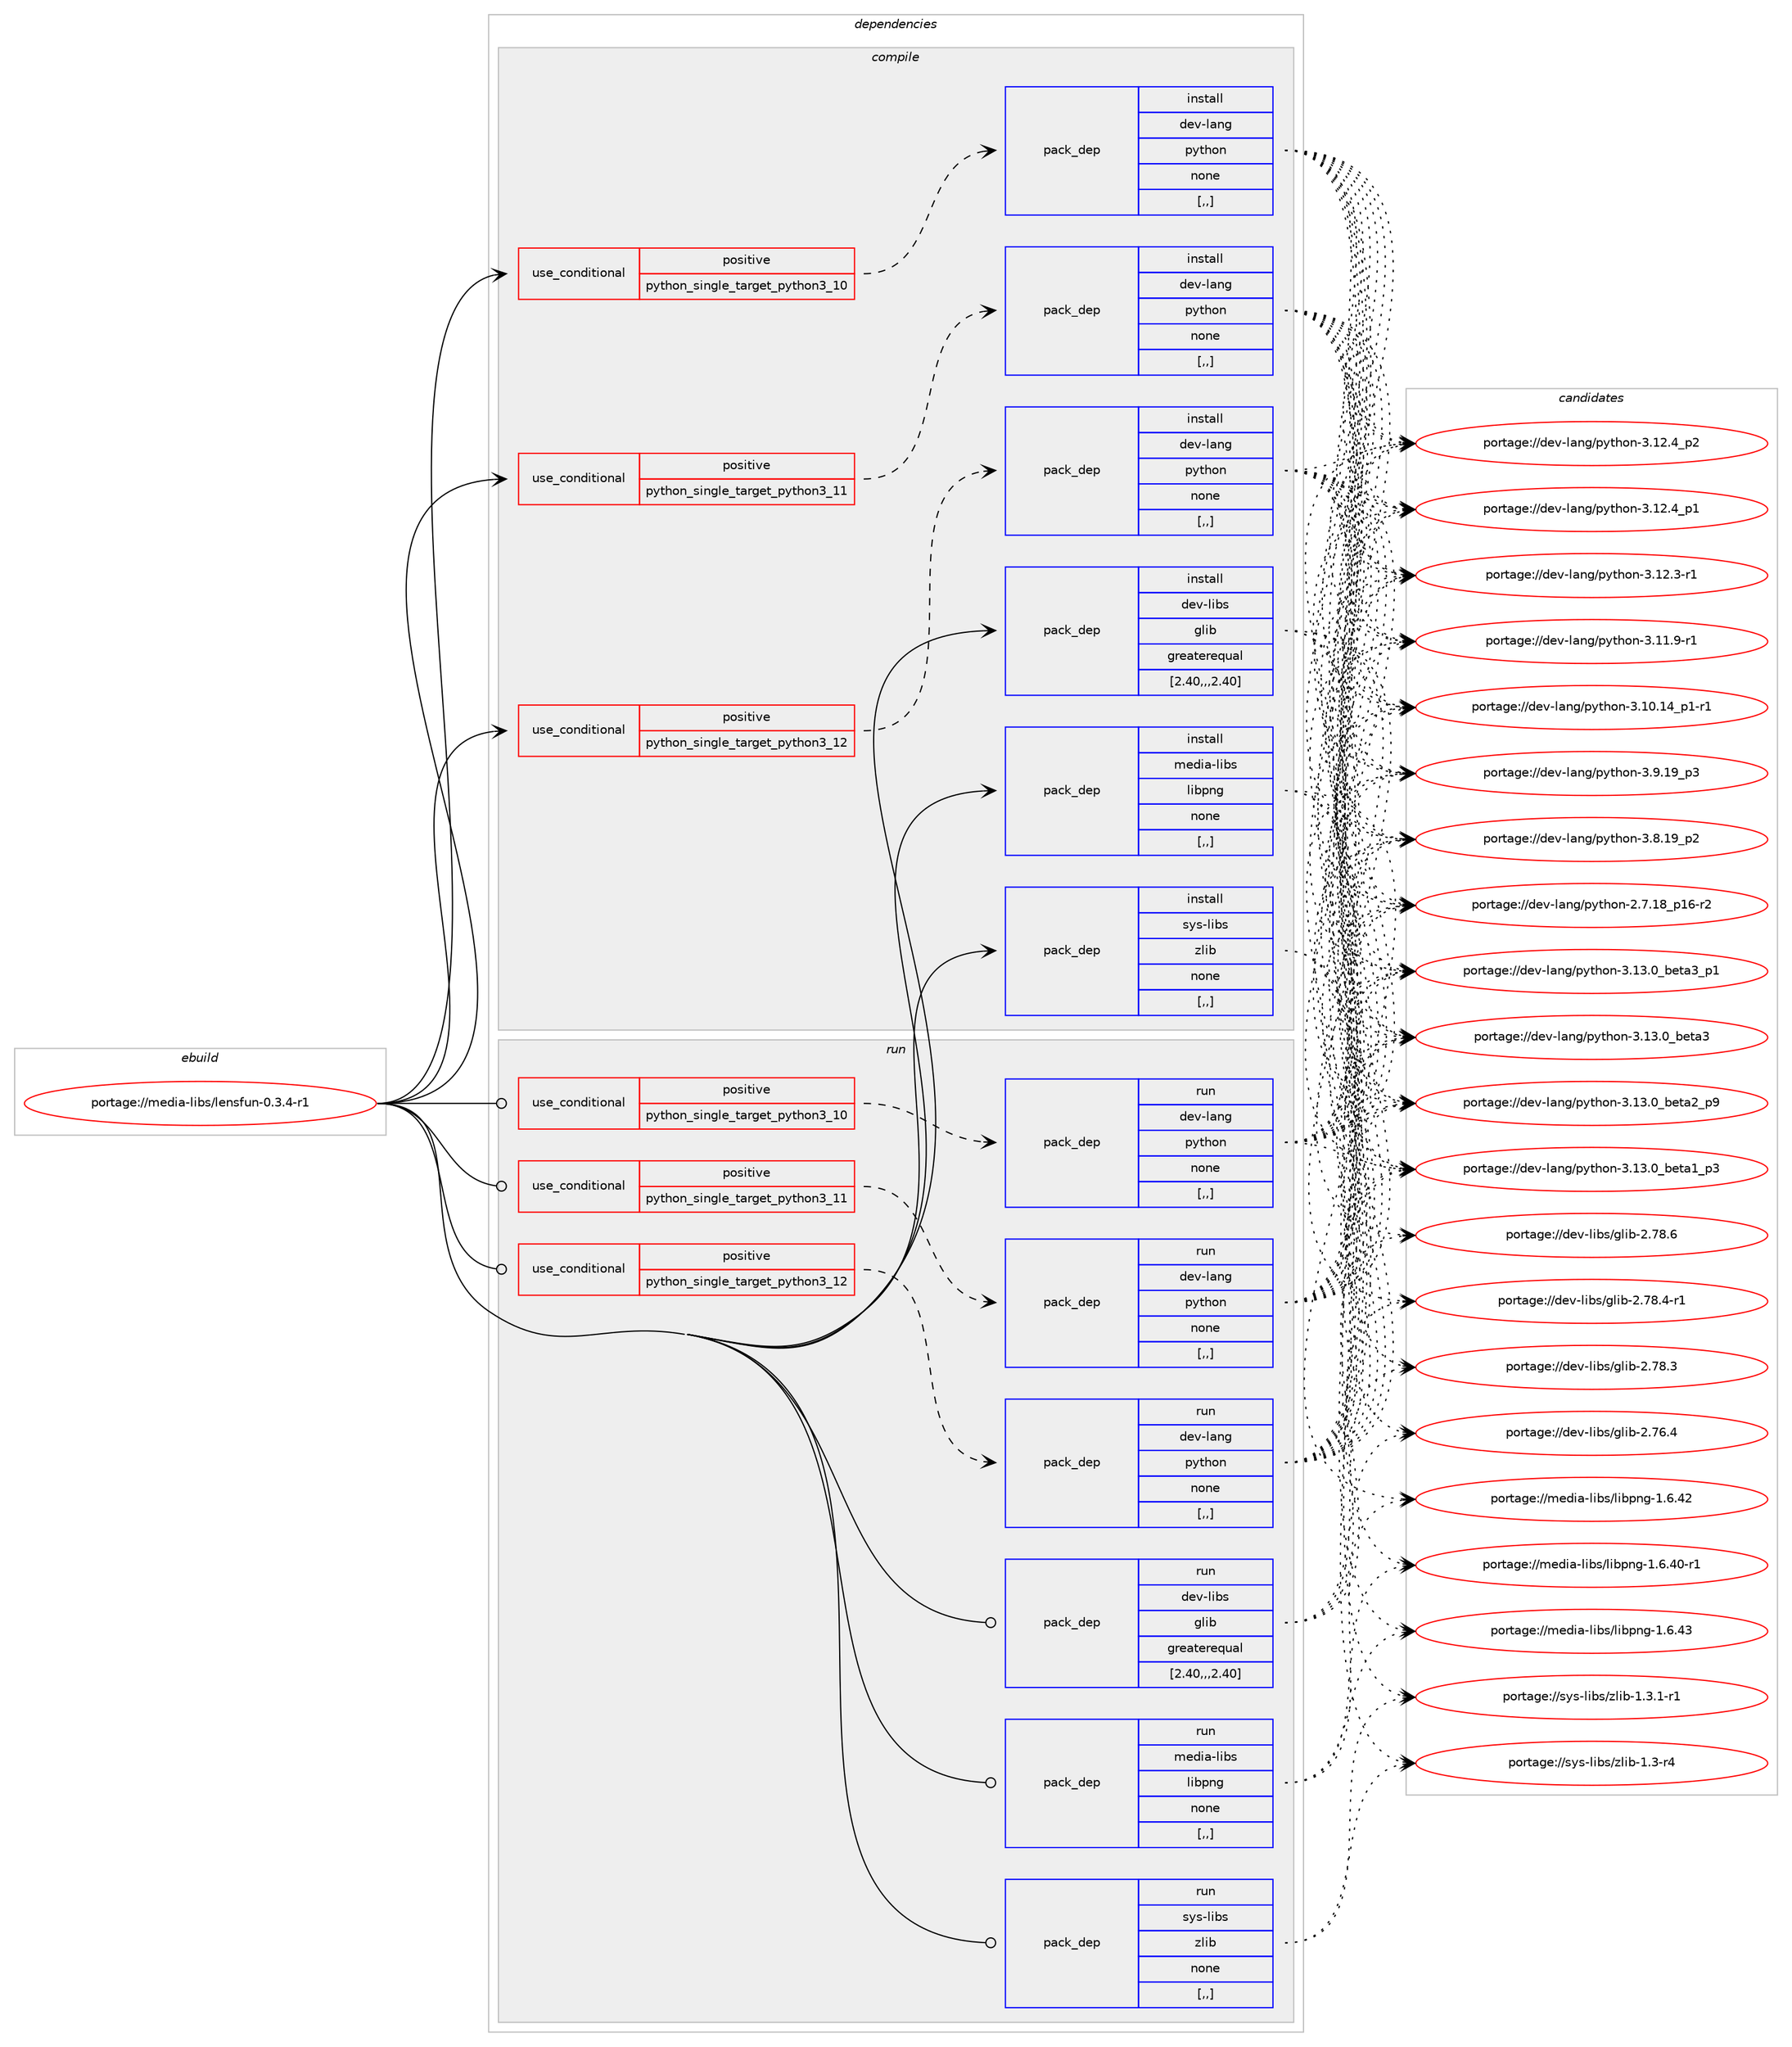 digraph prolog {

# *************
# Graph options
# *************

newrank=true;
concentrate=true;
compound=true;
graph [rankdir=LR,fontname=Helvetica,fontsize=10,ranksep=1.5];#, ranksep=2.5, nodesep=0.2];
edge  [arrowhead=vee];
node  [fontname=Helvetica,fontsize=10];

# **********
# The ebuild
# **********

subgraph cluster_leftcol {
color=gray;
rank=same;
label=<<i>ebuild</i>>;
id [label="portage://media-libs/lensfun-0.3.4-r1", color=red, width=4, href="../media-libs/lensfun-0.3.4-r1.svg"];
}

# ****************
# The dependencies
# ****************

subgraph cluster_midcol {
color=gray;
label=<<i>dependencies</i>>;
subgraph cluster_compile {
fillcolor="#eeeeee";
style=filled;
label=<<i>compile</i>>;
subgraph cond74885 {
dependency296774 [label=<<TABLE BORDER="0" CELLBORDER="1" CELLSPACING="0" CELLPADDING="4"><TR><TD ROWSPAN="3" CELLPADDING="10">use_conditional</TD></TR><TR><TD>positive</TD></TR><TR><TD>python_single_target_python3_10</TD></TR></TABLE>>, shape=none, color=red];
subgraph pack219518 {
dependency296775 [label=<<TABLE BORDER="0" CELLBORDER="1" CELLSPACING="0" CELLPADDING="4" WIDTH="220"><TR><TD ROWSPAN="6" CELLPADDING="30">pack_dep</TD></TR><TR><TD WIDTH="110">install</TD></TR><TR><TD>dev-lang</TD></TR><TR><TD>python</TD></TR><TR><TD>none</TD></TR><TR><TD>[,,]</TD></TR></TABLE>>, shape=none, color=blue];
}
dependency296774:e -> dependency296775:w [weight=20,style="dashed",arrowhead="vee"];
}
id:e -> dependency296774:w [weight=20,style="solid",arrowhead="vee"];
subgraph cond74886 {
dependency296776 [label=<<TABLE BORDER="0" CELLBORDER="1" CELLSPACING="0" CELLPADDING="4"><TR><TD ROWSPAN="3" CELLPADDING="10">use_conditional</TD></TR><TR><TD>positive</TD></TR><TR><TD>python_single_target_python3_11</TD></TR></TABLE>>, shape=none, color=red];
subgraph pack219519 {
dependency296777 [label=<<TABLE BORDER="0" CELLBORDER="1" CELLSPACING="0" CELLPADDING="4" WIDTH="220"><TR><TD ROWSPAN="6" CELLPADDING="30">pack_dep</TD></TR><TR><TD WIDTH="110">install</TD></TR><TR><TD>dev-lang</TD></TR><TR><TD>python</TD></TR><TR><TD>none</TD></TR><TR><TD>[,,]</TD></TR></TABLE>>, shape=none, color=blue];
}
dependency296776:e -> dependency296777:w [weight=20,style="dashed",arrowhead="vee"];
}
id:e -> dependency296776:w [weight=20,style="solid",arrowhead="vee"];
subgraph cond74887 {
dependency296778 [label=<<TABLE BORDER="0" CELLBORDER="1" CELLSPACING="0" CELLPADDING="4"><TR><TD ROWSPAN="3" CELLPADDING="10">use_conditional</TD></TR><TR><TD>positive</TD></TR><TR><TD>python_single_target_python3_12</TD></TR></TABLE>>, shape=none, color=red];
subgraph pack219520 {
dependency296779 [label=<<TABLE BORDER="0" CELLBORDER="1" CELLSPACING="0" CELLPADDING="4" WIDTH="220"><TR><TD ROWSPAN="6" CELLPADDING="30">pack_dep</TD></TR><TR><TD WIDTH="110">install</TD></TR><TR><TD>dev-lang</TD></TR><TR><TD>python</TD></TR><TR><TD>none</TD></TR><TR><TD>[,,]</TD></TR></TABLE>>, shape=none, color=blue];
}
dependency296778:e -> dependency296779:w [weight=20,style="dashed",arrowhead="vee"];
}
id:e -> dependency296778:w [weight=20,style="solid",arrowhead="vee"];
subgraph pack219521 {
dependency296780 [label=<<TABLE BORDER="0" CELLBORDER="1" CELLSPACING="0" CELLPADDING="4" WIDTH="220"><TR><TD ROWSPAN="6" CELLPADDING="30">pack_dep</TD></TR><TR><TD WIDTH="110">install</TD></TR><TR><TD>dev-libs</TD></TR><TR><TD>glib</TD></TR><TR><TD>greaterequal</TD></TR><TR><TD>[2.40,,,2.40]</TD></TR></TABLE>>, shape=none, color=blue];
}
id:e -> dependency296780:w [weight=20,style="solid",arrowhead="vee"];
subgraph pack219522 {
dependency296781 [label=<<TABLE BORDER="0" CELLBORDER="1" CELLSPACING="0" CELLPADDING="4" WIDTH="220"><TR><TD ROWSPAN="6" CELLPADDING="30">pack_dep</TD></TR><TR><TD WIDTH="110">install</TD></TR><TR><TD>media-libs</TD></TR><TR><TD>libpng</TD></TR><TR><TD>none</TD></TR><TR><TD>[,,]</TD></TR></TABLE>>, shape=none, color=blue];
}
id:e -> dependency296781:w [weight=20,style="solid",arrowhead="vee"];
subgraph pack219523 {
dependency296782 [label=<<TABLE BORDER="0" CELLBORDER="1" CELLSPACING="0" CELLPADDING="4" WIDTH="220"><TR><TD ROWSPAN="6" CELLPADDING="30">pack_dep</TD></TR><TR><TD WIDTH="110">install</TD></TR><TR><TD>sys-libs</TD></TR><TR><TD>zlib</TD></TR><TR><TD>none</TD></TR><TR><TD>[,,]</TD></TR></TABLE>>, shape=none, color=blue];
}
id:e -> dependency296782:w [weight=20,style="solid",arrowhead="vee"];
}
subgraph cluster_compileandrun {
fillcolor="#eeeeee";
style=filled;
label=<<i>compile and run</i>>;
}
subgraph cluster_run {
fillcolor="#eeeeee";
style=filled;
label=<<i>run</i>>;
subgraph cond74888 {
dependency296783 [label=<<TABLE BORDER="0" CELLBORDER="1" CELLSPACING="0" CELLPADDING="4"><TR><TD ROWSPAN="3" CELLPADDING="10">use_conditional</TD></TR><TR><TD>positive</TD></TR><TR><TD>python_single_target_python3_10</TD></TR></TABLE>>, shape=none, color=red];
subgraph pack219524 {
dependency296784 [label=<<TABLE BORDER="0" CELLBORDER="1" CELLSPACING="0" CELLPADDING="4" WIDTH="220"><TR><TD ROWSPAN="6" CELLPADDING="30">pack_dep</TD></TR><TR><TD WIDTH="110">run</TD></TR><TR><TD>dev-lang</TD></TR><TR><TD>python</TD></TR><TR><TD>none</TD></TR><TR><TD>[,,]</TD></TR></TABLE>>, shape=none, color=blue];
}
dependency296783:e -> dependency296784:w [weight=20,style="dashed",arrowhead="vee"];
}
id:e -> dependency296783:w [weight=20,style="solid",arrowhead="odot"];
subgraph cond74889 {
dependency296785 [label=<<TABLE BORDER="0" CELLBORDER="1" CELLSPACING="0" CELLPADDING="4"><TR><TD ROWSPAN="3" CELLPADDING="10">use_conditional</TD></TR><TR><TD>positive</TD></TR><TR><TD>python_single_target_python3_11</TD></TR></TABLE>>, shape=none, color=red];
subgraph pack219525 {
dependency296786 [label=<<TABLE BORDER="0" CELLBORDER="1" CELLSPACING="0" CELLPADDING="4" WIDTH="220"><TR><TD ROWSPAN="6" CELLPADDING="30">pack_dep</TD></TR><TR><TD WIDTH="110">run</TD></TR><TR><TD>dev-lang</TD></TR><TR><TD>python</TD></TR><TR><TD>none</TD></TR><TR><TD>[,,]</TD></TR></TABLE>>, shape=none, color=blue];
}
dependency296785:e -> dependency296786:w [weight=20,style="dashed",arrowhead="vee"];
}
id:e -> dependency296785:w [weight=20,style="solid",arrowhead="odot"];
subgraph cond74890 {
dependency296787 [label=<<TABLE BORDER="0" CELLBORDER="1" CELLSPACING="0" CELLPADDING="4"><TR><TD ROWSPAN="3" CELLPADDING="10">use_conditional</TD></TR><TR><TD>positive</TD></TR><TR><TD>python_single_target_python3_12</TD></TR></TABLE>>, shape=none, color=red];
subgraph pack219526 {
dependency296788 [label=<<TABLE BORDER="0" CELLBORDER="1" CELLSPACING="0" CELLPADDING="4" WIDTH="220"><TR><TD ROWSPAN="6" CELLPADDING="30">pack_dep</TD></TR><TR><TD WIDTH="110">run</TD></TR><TR><TD>dev-lang</TD></TR><TR><TD>python</TD></TR><TR><TD>none</TD></TR><TR><TD>[,,]</TD></TR></TABLE>>, shape=none, color=blue];
}
dependency296787:e -> dependency296788:w [weight=20,style="dashed",arrowhead="vee"];
}
id:e -> dependency296787:w [weight=20,style="solid",arrowhead="odot"];
subgraph pack219527 {
dependency296789 [label=<<TABLE BORDER="0" CELLBORDER="1" CELLSPACING="0" CELLPADDING="4" WIDTH="220"><TR><TD ROWSPAN="6" CELLPADDING="30">pack_dep</TD></TR><TR><TD WIDTH="110">run</TD></TR><TR><TD>dev-libs</TD></TR><TR><TD>glib</TD></TR><TR><TD>greaterequal</TD></TR><TR><TD>[2.40,,,2.40]</TD></TR></TABLE>>, shape=none, color=blue];
}
id:e -> dependency296789:w [weight=20,style="solid",arrowhead="odot"];
subgraph pack219528 {
dependency296790 [label=<<TABLE BORDER="0" CELLBORDER="1" CELLSPACING="0" CELLPADDING="4" WIDTH="220"><TR><TD ROWSPAN="6" CELLPADDING="30">pack_dep</TD></TR><TR><TD WIDTH="110">run</TD></TR><TR><TD>media-libs</TD></TR><TR><TD>libpng</TD></TR><TR><TD>none</TD></TR><TR><TD>[,,]</TD></TR></TABLE>>, shape=none, color=blue];
}
id:e -> dependency296790:w [weight=20,style="solid",arrowhead="odot"];
subgraph pack219529 {
dependency296791 [label=<<TABLE BORDER="0" CELLBORDER="1" CELLSPACING="0" CELLPADDING="4" WIDTH="220"><TR><TD ROWSPAN="6" CELLPADDING="30">pack_dep</TD></TR><TR><TD WIDTH="110">run</TD></TR><TR><TD>sys-libs</TD></TR><TR><TD>zlib</TD></TR><TR><TD>none</TD></TR><TR><TD>[,,]</TD></TR></TABLE>>, shape=none, color=blue];
}
id:e -> dependency296791:w [weight=20,style="solid",arrowhead="odot"];
}
}

# **************
# The candidates
# **************

subgraph cluster_choices {
rank=same;
color=gray;
label=<<i>candidates</i>>;

subgraph choice219518 {
color=black;
nodesep=1;
choice10010111845108971101034711212111610411111045514649514648959810111697519511249 [label="portage://dev-lang/python-3.13.0_beta3_p1", color=red, width=4,href="../dev-lang/python-3.13.0_beta3_p1.svg"];
choice1001011184510897110103471121211161041111104551464951464895981011169751 [label="portage://dev-lang/python-3.13.0_beta3", color=red, width=4,href="../dev-lang/python-3.13.0_beta3.svg"];
choice10010111845108971101034711212111610411111045514649514648959810111697509511257 [label="portage://dev-lang/python-3.13.0_beta2_p9", color=red, width=4,href="../dev-lang/python-3.13.0_beta2_p9.svg"];
choice10010111845108971101034711212111610411111045514649514648959810111697499511251 [label="portage://dev-lang/python-3.13.0_beta1_p3", color=red, width=4,href="../dev-lang/python-3.13.0_beta1_p3.svg"];
choice100101118451089711010347112121116104111110455146495046529511250 [label="portage://dev-lang/python-3.12.4_p2", color=red, width=4,href="../dev-lang/python-3.12.4_p2.svg"];
choice100101118451089711010347112121116104111110455146495046529511249 [label="portage://dev-lang/python-3.12.4_p1", color=red, width=4,href="../dev-lang/python-3.12.4_p1.svg"];
choice100101118451089711010347112121116104111110455146495046514511449 [label="portage://dev-lang/python-3.12.3-r1", color=red, width=4,href="../dev-lang/python-3.12.3-r1.svg"];
choice100101118451089711010347112121116104111110455146494946574511449 [label="portage://dev-lang/python-3.11.9-r1", color=red, width=4,href="../dev-lang/python-3.11.9-r1.svg"];
choice100101118451089711010347112121116104111110455146494846495295112494511449 [label="portage://dev-lang/python-3.10.14_p1-r1", color=red, width=4,href="../dev-lang/python-3.10.14_p1-r1.svg"];
choice100101118451089711010347112121116104111110455146574649579511251 [label="portage://dev-lang/python-3.9.19_p3", color=red, width=4,href="../dev-lang/python-3.9.19_p3.svg"];
choice100101118451089711010347112121116104111110455146564649579511250 [label="portage://dev-lang/python-3.8.19_p2", color=red, width=4,href="../dev-lang/python-3.8.19_p2.svg"];
choice100101118451089711010347112121116104111110455046554649569511249544511450 [label="portage://dev-lang/python-2.7.18_p16-r2", color=red, width=4,href="../dev-lang/python-2.7.18_p16-r2.svg"];
dependency296775:e -> choice10010111845108971101034711212111610411111045514649514648959810111697519511249:w [style=dotted,weight="100"];
dependency296775:e -> choice1001011184510897110103471121211161041111104551464951464895981011169751:w [style=dotted,weight="100"];
dependency296775:e -> choice10010111845108971101034711212111610411111045514649514648959810111697509511257:w [style=dotted,weight="100"];
dependency296775:e -> choice10010111845108971101034711212111610411111045514649514648959810111697499511251:w [style=dotted,weight="100"];
dependency296775:e -> choice100101118451089711010347112121116104111110455146495046529511250:w [style=dotted,weight="100"];
dependency296775:e -> choice100101118451089711010347112121116104111110455146495046529511249:w [style=dotted,weight="100"];
dependency296775:e -> choice100101118451089711010347112121116104111110455146495046514511449:w [style=dotted,weight="100"];
dependency296775:e -> choice100101118451089711010347112121116104111110455146494946574511449:w [style=dotted,weight="100"];
dependency296775:e -> choice100101118451089711010347112121116104111110455146494846495295112494511449:w [style=dotted,weight="100"];
dependency296775:e -> choice100101118451089711010347112121116104111110455146574649579511251:w [style=dotted,weight="100"];
dependency296775:e -> choice100101118451089711010347112121116104111110455146564649579511250:w [style=dotted,weight="100"];
dependency296775:e -> choice100101118451089711010347112121116104111110455046554649569511249544511450:w [style=dotted,weight="100"];
}
subgraph choice219519 {
color=black;
nodesep=1;
choice10010111845108971101034711212111610411111045514649514648959810111697519511249 [label="portage://dev-lang/python-3.13.0_beta3_p1", color=red, width=4,href="../dev-lang/python-3.13.0_beta3_p1.svg"];
choice1001011184510897110103471121211161041111104551464951464895981011169751 [label="portage://dev-lang/python-3.13.0_beta3", color=red, width=4,href="../dev-lang/python-3.13.0_beta3.svg"];
choice10010111845108971101034711212111610411111045514649514648959810111697509511257 [label="portage://dev-lang/python-3.13.0_beta2_p9", color=red, width=4,href="../dev-lang/python-3.13.0_beta2_p9.svg"];
choice10010111845108971101034711212111610411111045514649514648959810111697499511251 [label="portage://dev-lang/python-3.13.0_beta1_p3", color=red, width=4,href="../dev-lang/python-3.13.0_beta1_p3.svg"];
choice100101118451089711010347112121116104111110455146495046529511250 [label="portage://dev-lang/python-3.12.4_p2", color=red, width=4,href="../dev-lang/python-3.12.4_p2.svg"];
choice100101118451089711010347112121116104111110455146495046529511249 [label="portage://dev-lang/python-3.12.4_p1", color=red, width=4,href="../dev-lang/python-3.12.4_p1.svg"];
choice100101118451089711010347112121116104111110455146495046514511449 [label="portage://dev-lang/python-3.12.3-r1", color=red, width=4,href="../dev-lang/python-3.12.3-r1.svg"];
choice100101118451089711010347112121116104111110455146494946574511449 [label="portage://dev-lang/python-3.11.9-r1", color=red, width=4,href="../dev-lang/python-3.11.9-r1.svg"];
choice100101118451089711010347112121116104111110455146494846495295112494511449 [label="portage://dev-lang/python-3.10.14_p1-r1", color=red, width=4,href="../dev-lang/python-3.10.14_p1-r1.svg"];
choice100101118451089711010347112121116104111110455146574649579511251 [label="portage://dev-lang/python-3.9.19_p3", color=red, width=4,href="../dev-lang/python-3.9.19_p3.svg"];
choice100101118451089711010347112121116104111110455146564649579511250 [label="portage://dev-lang/python-3.8.19_p2", color=red, width=4,href="../dev-lang/python-3.8.19_p2.svg"];
choice100101118451089711010347112121116104111110455046554649569511249544511450 [label="portage://dev-lang/python-2.7.18_p16-r2", color=red, width=4,href="../dev-lang/python-2.7.18_p16-r2.svg"];
dependency296777:e -> choice10010111845108971101034711212111610411111045514649514648959810111697519511249:w [style=dotted,weight="100"];
dependency296777:e -> choice1001011184510897110103471121211161041111104551464951464895981011169751:w [style=dotted,weight="100"];
dependency296777:e -> choice10010111845108971101034711212111610411111045514649514648959810111697509511257:w [style=dotted,weight="100"];
dependency296777:e -> choice10010111845108971101034711212111610411111045514649514648959810111697499511251:w [style=dotted,weight="100"];
dependency296777:e -> choice100101118451089711010347112121116104111110455146495046529511250:w [style=dotted,weight="100"];
dependency296777:e -> choice100101118451089711010347112121116104111110455146495046529511249:w [style=dotted,weight="100"];
dependency296777:e -> choice100101118451089711010347112121116104111110455146495046514511449:w [style=dotted,weight="100"];
dependency296777:e -> choice100101118451089711010347112121116104111110455146494946574511449:w [style=dotted,weight="100"];
dependency296777:e -> choice100101118451089711010347112121116104111110455146494846495295112494511449:w [style=dotted,weight="100"];
dependency296777:e -> choice100101118451089711010347112121116104111110455146574649579511251:w [style=dotted,weight="100"];
dependency296777:e -> choice100101118451089711010347112121116104111110455146564649579511250:w [style=dotted,weight="100"];
dependency296777:e -> choice100101118451089711010347112121116104111110455046554649569511249544511450:w [style=dotted,weight="100"];
}
subgraph choice219520 {
color=black;
nodesep=1;
choice10010111845108971101034711212111610411111045514649514648959810111697519511249 [label="portage://dev-lang/python-3.13.0_beta3_p1", color=red, width=4,href="../dev-lang/python-3.13.0_beta3_p1.svg"];
choice1001011184510897110103471121211161041111104551464951464895981011169751 [label="portage://dev-lang/python-3.13.0_beta3", color=red, width=4,href="../dev-lang/python-3.13.0_beta3.svg"];
choice10010111845108971101034711212111610411111045514649514648959810111697509511257 [label="portage://dev-lang/python-3.13.0_beta2_p9", color=red, width=4,href="../dev-lang/python-3.13.0_beta2_p9.svg"];
choice10010111845108971101034711212111610411111045514649514648959810111697499511251 [label="portage://dev-lang/python-3.13.0_beta1_p3", color=red, width=4,href="../dev-lang/python-3.13.0_beta1_p3.svg"];
choice100101118451089711010347112121116104111110455146495046529511250 [label="portage://dev-lang/python-3.12.4_p2", color=red, width=4,href="../dev-lang/python-3.12.4_p2.svg"];
choice100101118451089711010347112121116104111110455146495046529511249 [label="portage://dev-lang/python-3.12.4_p1", color=red, width=4,href="../dev-lang/python-3.12.4_p1.svg"];
choice100101118451089711010347112121116104111110455146495046514511449 [label="portage://dev-lang/python-3.12.3-r1", color=red, width=4,href="../dev-lang/python-3.12.3-r1.svg"];
choice100101118451089711010347112121116104111110455146494946574511449 [label="portage://dev-lang/python-3.11.9-r1", color=red, width=4,href="../dev-lang/python-3.11.9-r1.svg"];
choice100101118451089711010347112121116104111110455146494846495295112494511449 [label="portage://dev-lang/python-3.10.14_p1-r1", color=red, width=4,href="../dev-lang/python-3.10.14_p1-r1.svg"];
choice100101118451089711010347112121116104111110455146574649579511251 [label="portage://dev-lang/python-3.9.19_p3", color=red, width=4,href="../dev-lang/python-3.9.19_p3.svg"];
choice100101118451089711010347112121116104111110455146564649579511250 [label="portage://dev-lang/python-3.8.19_p2", color=red, width=4,href="../dev-lang/python-3.8.19_p2.svg"];
choice100101118451089711010347112121116104111110455046554649569511249544511450 [label="portage://dev-lang/python-2.7.18_p16-r2", color=red, width=4,href="../dev-lang/python-2.7.18_p16-r2.svg"];
dependency296779:e -> choice10010111845108971101034711212111610411111045514649514648959810111697519511249:w [style=dotted,weight="100"];
dependency296779:e -> choice1001011184510897110103471121211161041111104551464951464895981011169751:w [style=dotted,weight="100"];
dependency296779:e -> choice10010111845108971101034711212111610411111045514649514648959810111697509511257:w [style=dotted,weight="100"];
dependency296779:e -> choice10010111845108971101034711212111610411111045514649514648959810111697499511251:w [style=dotted,weight="100"];
dependency296779:e -> choice100101118451089711010347112121116104111110455146495046529511250:w [style=dotted,weight="100"];
dependency296779:e -> choice100101118451089711010347112121116104111110455146495046529511249:w [style=dotted,weight="100"];
dependency296779:e -> choice100101118451089711010347112121116104111110455146495046514511449:w [style=dotted,weight="100"];
dependency296779:e -> choice100101118451089711010347112121116104111110455146494946574511449:w [style=dotted,weight="100"];
dependency296779:e -> choice100101118451089711010347112121116104111110455146494846495295112494511449:w [style=dotted,weight="100"];
dependency296779:e -> choice100101118451089711010347112121116104111110455146574649579511251:w [style=dotted,weight="100"];
dependency296779:e -> choice100101118451089711010347112121116104111110455146564649579511250:w [style=dotted,weight="100"];
dependency296779:e -> choice100101118451089711010347112121116104111110455046554649569511249544511450:w [style=dotted,weight="100"];
}
subgraph choice219521 {
color=black;
nodesep=1;
choice1001011184510810598115471031081059845504655564654 [label="portage://dev-libs/glib-2.78.6", color=red, width=4,href="../dev-libs/glib-2.78.6.svg"];
choice10010111845108105981154710310810598455046555646524511449 [label="portage://dev-libs/glib-2.78.4-r1", color=red, width=4,href="../dev-libs/glib-2.78.4-r1.svg"];
choice1001011184510810598115471031081059845504655564651 [label="portage://dev-libs/glib-2.78.3", color=red, width=4,href="../dev-libs/glib-2.78.3.svg"];
choice1001011184510810598115471031081059845504655544652 [label="portage://dev-libs/glib-2.76.4", color=red, width=4,href="../dev-libs/glib-2.76.4.svg"];
dependency296780:e -> choice1001011184510810598115471031081059845504655564654:w [style=dotted,weight="100"];
dependency296780:e -> choice10010111845108105981154710310810598455046555646524511449:w [style=dotted,weight="100"];
dependency296780:e -> choice1001011184510810598115471031081059845504655564651:w [style=dotted,weight="100"];
dependency296780:e -> choice1001011184510810598115471031081059845504655544652:w [style=dotted,weight="100"];
}
subgraph choice219522 {
color=black;
nodesep=1;
choice109101100105974510810598115471081059811211010345494654465251 [label="portage://media-libs/libpng-1.6.43", color=red, width=4,href="../media-libs/libpng-1.6.43.svg"];
choice109101100105974510810598115471081059811211010345494654465250 [label="portage://media-libs/libpng-1.6.42", color=red, width=4,href="../media-libs/libpng-1.6.42.svg"];
choice1091011001059745108105981154710810598112110103454946544652484511449 [label="portage://media-libs/libpng-1.6.40-r1", color=red, width=4,href="../media-libs/libpng-1.6.40-r1.svg"];
dependency296781:e -> choice109101100105974510810598115471081059811211010345494654465251:w [style=dotted,weight="100"];
dependency296781:e -> choice109101100105974510810598115471081059811211010345494654465250:w [style=dotted,weight="100"];
dependency296781:e -> choice1091011001059745108105981154710810598112110103454946544652484511449:w [style=dotted,weight="100"];
}
subgraph choice219523 {
color=black;
nodesep=1;
choice115121115451081059811547122108105984549465146494511449 [label="portage://sys-libs/zlib-1.3.1-r1", color=red, width=4,href="../sys-libs/zlib-1.3.1-r1.svg"];
choice11512111545108105981154712210810598454946514511452 [label="portage://sys-libs/zlib-1.3-r4", color=red, width=4,href="../sys-libs/zlib-1.3-r4.svg"];
dependency296782:e -> choice115121115451081059811547122108105984549465146494511449:w [style=dotted,weight="100"];
dependency296782:e -> choice11512111545108105981154712210810598454946514511452:w [style=dotted,weight="100"];
}
subgraph choice219524 {
color=black;
nodesep=1;
choice10010111845108971101034711212111610411111045514649514648959810111697519511249 [label="portage://dev-lang/python-3.13.0_beta3_p1", color=red, width=4,href="../dev-lang/python-3.13.0_beta3_p1.svg"];
choice1001011184510897110103471121211161041111104551464951464895981011169751 [label="portage://dev-lang/python-3.13.0_beta3", color=red, width=4,href="../dev-lang/python-3.13.0_beta3.svg"];
choice10010111845108971101034711212111610411111045514649514648959810111697509511257 [label="portage://dev-lang/python-3.13.0_beta2_p9", color=red, width=4,href="../dev-lang/python-3.13.0_beta2_p9.svg"];
choice10010111845108971101034711212111610411111045514649514648959810111697499511251 [label="portage://dev-lang/python-3.13.0_beta1_p3", color=red, width=4,href="../dev-lang/python-3.13.0_beta1_p3.svg"];
choice100101118451089711010347112121116104111110455146495046529511250 [label="portage://dev-lang/python-3.12.4_p2", color=red, width=4,href="../dev-lang/python-3.12.4_p2.svg"];
choice100101118451089711010347112121116104111110455146495046529511249 [label="portage://dev-lang/python-3.12.4_p1", color=red, width=4,href="../dev-lang/python-3.12.4_p1.svg"];
choice100101118451089711010347112121116104111110455146495046514511449 [label="portage://dev-lang/python-3.12.3-r1", color=red, width=4,href="../dev-lang/python-3.12.3-r1.svg"];
choice100101118451089711010347112121116104111110455146494946574511449 [label="portage://dev-lang/python-3.11.9-r1", color=red, width=4,href="../dev-lang/python-3.11.9-r1.svg"];
choice100101118451089711010347112121116104111110455146494846495295112494511449 [label="portage://dev-lang/python-3.10.14_p1-r1", color=red, width=4,href="../dev-lang/python-3.10.14_p1-r1.svg"];
choice100101118451089711010347112121116104111110455146574649579511251 [label="portage://dev-lang/python-3.9.19_p3", color=red, width=4,href="../dev-lang/python-3.9.19_p3.svg"];
choice100101118451089711010347112121116104111110455146564649579511250 [label="portage://dev-lang/python-3.8.19_p2", color=red, width=4,href="../dev-lang/python-3.8.19_p2.svg"];
choice100101118451089711010347112121116104111110455046554649569511249544511450 [label="portage://dev-lang/python-2.7.18_p16-r2", color=red, width=4,href="../dev-lang/python-2.7.18_p16-r2.svg"];
dependency296784:e -> choice10010111845108971101034711212111610411111045514649514648959810111697519511249:w [style=dotted,weight="100"];
dependency296784:e -> choice1001011184510897110103471121211161041111104551464951464895981011169751:w [style=dotted,weight="100"];
dependency296784:e -> choice10010111845108971101034711212111610411111045514649514648959810111697509511257:w [style=dotted,weight="100"];
dependency296784:e -> choice10010111845108971101034711212111610411111045514649514648959810111697499511251:w [style=dotted,weight="100"];
dependency296784:e -> choice100101118451089711010347112121116104111110455146495046529511250:w [style=dotted,weight="100"];
dependency296784:e -> choice100101118451089711010347112121116104111110455146495046529511249:w [style=dotted,weight="100"];
dependency296784:e -> choice100101118451089711010347112121116104111110455146495046514511449:w [style=dotted,weight="100"];
dependency296784:e -> choice100101118451089711010347112121116104111110455146494946574511449:w [style=dotted,weight="100"];
dependency296784:e -> choice100101118451089711010347112121116104111110455146494846495295112494511449:w [style=dotted,weight="100"];
dependency296784:e -> choice100101118451089711010347112121116104111110455146574649579511251:w [style=dotted,weight="100"];
dependency296784:e -> choice100101118451089711010347112121116104111110455146564649579511250:w [style=dotted,weight="100"];
dependency296784:e -> choice100101118451089711010347112121116104111110455046554649569511249544511450:w [style=dotted,weight="100"];
}
subgraph choice219525 {
color=black;
nodesep=1;
choice10010111845108971101034711212111610411111045514649514648959810111697519511249 [label="portage://dev-lang/python-3.13.0_beta3_p1", color=red, width=4,href="../dev-lang/python-3.13.0_beta3_p1.svg"];
choice1001011184510897110103471121211161041111104551464951464895981011169751 [label="portage://dev-lang/python-3.13.0_beta3", color=red, width=4,href="../dev-lang/python-3.13.0_beta3.svg"];
choice10010111845108971101034711212111610411111045514649514648959810111697509511257 [label="portage://dev-lang/python-3.13.0_beta2_p9", color=red, width=4,href="../dev-lang/python-3.13.0_beta2_p9.svg"];
choice10010111845108971101034711212111610411111045514649514648959810111697499511251 [label="portage://dev-lang/python-3.13.0_beta1_p3", color=red, width=4,href="../dev-lang/python-3.13.0_beta1_p3.svg"];
choice100101118451089711010347112121116104111110455146495046529511250 [label="portage://dev-lang/python-3.12.4_p2", color=red, width=4,href="../dev-lang/python-3.12.4_p2.svg"];
choice100101118451089711010347112121116104111110455146495046529511249 [label="portage://dev-lang/python-3.12.4_p1", color=red, width=4,href="../dev-lang/python-3.12.4_p1.svg"];
choice100101118451089711010347112121116104111110455146495046514511449 [label="portage://dev-lang/python-3.12.3-r1", color=red, width=4,href="../dev-lang/python-3.12.3-r1.svg"];
choice100101118451089711010347112121116104111110455146494946574511449 [label="portage://dev-lang/python-3.11.9-r1", color=red, width=4,href="../dev-lang/python-3.11.9-r1.svg"];
choice100101118451089711010347112121116104111110455146494846495295112494511449 [label="portage://dev-lang/python-3.10.14_p1-r1", color=red, width=4,href="../dev-lang/python-3.10.14_p1-r1.svg"];
choice100101118451089711010347112121116104111110455146574649579511251 [label="portage://dev-lang/python-3.9.19_p3", color=red, width=4,href="../dev-lang/python-3.9.19_p3.svg"];
choice100101118451089711010347112121116104111110455146564649579511250 [label="portage://dev-lang/python-3.8.19_p2", color=red, width=4,href="../dev-lang/python-3.8.19_p2.svg"];
choice100101118451089711010347112121116104111110455046554649569511249544511450 [label="portage://dev-lang/python-2.7.18_p16-r2", color=red, width=4,href="../dev-lang/python-2.7.18_p16-r2.svg"];
dependency296786:e -> choice10010111845108971101034711212111610411111045514649514648959810111697519511249:w [style=dotted,weight="100"];
dependency296786:e -> choice1001011184510897110103471121211161041111104551464951464895981011169751:w [style=dotted,weight="100"];
dependency296786:e -> choice10010111845108971101034711212111610411111045514649514648959810111697509511257:w [style=dotted,weight="100"];
dependency296786:e -> choice10010111845108971101034711212111610411111045514649514648959810111697499511251:w [style=dotted,weight="100"];
dependency296786:e -> choice100101118451089711010347112121116104111110455146495046529511250:w [style=dotted,weight="100"];
dependency296786:e -> choice100101118451089711010347112121116104111110455146495046529511249:w [style=dotted,weight="100"];
dependency296786:e -> choice100101118451089711010347112121116104111110455146495046514511449:w [style=dotted,weight="100"];
dependency296786:e -> choice100101118451089711010347112121116104111110455146494946574511449:w [style=dotted,weight="100"];
dependency296786:e -> choice100101118451089711010347112121116104111110455146494846495295112494511449:w [style=dotted,weight="100"];
dependency296786:e -> choice100101118451089711010347112121116104111110455146574649579511251:w [style=dotted,weight="100"];
dependency296786:e -> choice100101118451089711010347112121116104111110455146564649579511250:w [style=dotted,weight="100"];
dependency296786:e -> choice100101118451089711010347112121116104111110455046554649569511249544511450:w [style=dotted,weight="100"];
}
subgraph choice219526 {
color=black;
nodesep=1;
choice10010111845108971101034711212111610411111045514649514648959810111697519511249 [label="portage://dev-lang/python-3.13.0_beta3_p1", color=red, width=4,href="../dev-lang/python-3.13.0_beta3_p1.svg"];
choice1001011184510897110103471121211161041111104551464951464895981011169751 [label="portage://dev-lang/python-3.13.0_beta3", color=red, width=4,href="../dev-lang/python-3.13.0_beta3.svg"];
choice10010111845108971101034711212111610411111045514649514648959810111697509511257 [label="portage://dev-lang/python-3.13.0_beta2_p9", color=red, width=4,href="../dev-lang/python-3.13.0_beta2_p9.svg"];
choice10010111845108971101034711212111610411111045514649514648959810111697499511251 [label="portage://dev-lang/python-3.13.0_beta1_p3", color=red, width=4,href="../dev-lang/python-3.13.0_beta1_p3.svg"];
choice100101118451089711010347112121116104111110455146495046529511250 [label="portage://dev-lang/python-3.12.4_p2", color=red, width=4,href="../dev-lang/python-3.12.4_p2.svg"];
choice100101118451089711010347112121116104111110455146495046529511249 [label="portage://dev-lang/python-3.12.4_p1", color=red, width=4,href="../dev-lang/python-3.12.4_p1.svg"];
choice100101118451089711010347112121116104111110455146495046514511449 [label="portage://dev-lang/python-3.12.3-r1", color=red, width=4,href="../dev-lang/python-3.12.3-r1.svg"];
choice100101118451089711010347112121116104111110455146494946574511449 [label="portage://dev-lang/python-3.11.9-r1", color=red, width=4,href="../dev-lang/python-3.11.9-r1.svg"];
choice100101118451089711010347112121116104111110455146494846495295112494511449 [label="portage://dev-lang/python-3.10.14_p1-r1", color=red, width=4,href="../dev-lang/python-3.10.14_p1-r1.svg"];
choice100101118451089711010347112121116104111110455146574649579511251 [label="portage://dev-lang/python-3.9.19_p3", color=red, width=4,href="../dev-lang/python-3.9.19_p3.svg"];
choice100101118451089711010347112121116104111110455146564649579511250 [label="portage://dev-lang/python-3.8.19_p2", color=red, width=4,href="../dev-lang/python-3.8.19_p2.svg"];
choice100101118451089711010347112121116104111110455046554649569511249544511450 [label="portage://dev-lang/python-2.7.18_p16-r2", color=red, width=4,href="../dev-lang/python-2.7.18_p16-r2.svg"];
dependency296788:e -> choice10010111845108971101034711212111610411111045514649514648959810111697519511249:w [style=dotted,weight="100"];
dependency296788:e -> choice1001011184510897110103471121211161041111104551464951464895981011169751:w [style=dotted,weight="100"];
dependency296788:e -> choice10010111845108971101034711212111610411111045514649514648959810111697509511257:w [style=dotted,weight="100"];
dependency296788:e -> choice10010111845108971101034711212111610411111045514649514648959810111697499511251:w [style=dotted,weight="100"];
dependency296788:e -> choice100101118451089711010347112121116104111110455146495046529511250:w [style=dotted,weight="100"];
dependency296788:e -> choice100101118451089711010347112121116104111110455146495046529511249:w [style=dotted,weight="100"];
dependency296788:e -> choice100101118451089711010347112121116104111110455146495046514511449:w [style=dotted,weight="100"];
dependency296788:e -> choice100101118451089711010347112121116104111110455146494946574511449:w [style=dotted,weight="100"];
dependency296788:e -> choice100101118451089711010347112121116104111110455146494846495295112494511449:w [style=dotted,weight="100"];
dependency296788:e -> choice100101118451089711010347112121116104111110455146574649579511251:w [style=dotted,weight="100"];
dependency296788:e -> choice100101118451089711010347112121116104111110455146564649579511250:w [style=dotted,weight="100"];
dependency296788:e -> choice100101118451089711010347112121116104111110455046554649569511249544511450:w [style=dotted,weight="100"];
}
subgraph choice219527 {
color=black;
nodesep=1;
choice1001011184510810598115471031081059845504655564654 [label="portage://dev-libs/glib-2.78.6", color=red, width=4,href="../dev-libs/glib-2.78.6.svg"];
choice10010111845108105981154710310810598455046555646524511449 [label="portage://dev-libs/glib-2.78.4-r1", color=red, width=4,href="../dev-libs/glib-2.78.4-r1.svg"];
choice1001011184510810598115471031081059845504655564651 [label="portage://dev-libs/glib-2.78.3", color=red, width=4,href="../dev-libs/glib-2.78.3.svg"];
choice1001011184510810598115471031081059845504655544652 [label="portage://dev-libs/glib-2.76.4", color=red, width=4,href="../dev-libs/glib-2.76.4.svg"];
dependency296789:e -> choice1001011184510810598115471031081059845504655564654:w [style=dotted,weight="100"];
dependency296789:e -> choice10010111845108105981154710310810598455046555646524511449:w [style=dotted,weight="100"];
dependency296789:e -> choice1001011184510810598115471031081059845504655564651:w [style=dotted,weight="100"];
dependency296789:e -> choice1001011184510810598115471031081059845504655544652:w [style=dotted,weight="100"];
}
subgraph choice219528 {
color=black;
nodesep=1;
choice109101100105974510810598115471081059811211010345494654465251 [label="portage://media-libs/libpng-1.6.43", color=red, width=4,href="../media-libs/libpng-1.6.43.svg"];
choice109101100105974510810598115471081059811211010345494654465250 [label="portage://media-libs/libpng-1.6.42", color=red, width=4,href="../media-libs/libpng-1.6.42.svg"];
choice1091011001059745108105981154710810598112110103454946544652484511449 [label="portage://media-libs/libpng-1.6.40-r1", color=red, width=4,href="../media-libs/libpng-1.6.40-r1.svg"];
dependency296790:e -> choice109101100105974510810598115471081059811211010345494654465251:w [style=dotted,weight="100"];
dependency296790:e -> choice109101100105974510810598115471081059811211010345494654465250:w [style=dotted,weight="100"];
dependency296790:e -> choice1091011001059745108105981154710810598112110103454946544652484511449:w [style=dotted,weight="100"];
}
subgraph choice219529 {
color=black;
nodesep=1;
choice115121115451081059811547122108105984549465146494511449 [label="portage://sys-libs/zlib-1.3.1-r1", color=red, width=4,href="../sys-libs/zlib-1.3.1-r1.svg"];
choice11512111545108105981154712210810598454946514511452 [label="portage://sys-libs/zlib-1.3-r4", color=red, width=4,href="../sys-libs/zlib-1.3-r4.svg"];
dependency296791:e -> choice115121115451081059811547122108105984549465146494511449:w [style=dotted,weight="100"];
dependency296791:e -> choice11512111545108105981154712210810598454946514511452:w [style=dotted,weight="100"];
}
}

}
